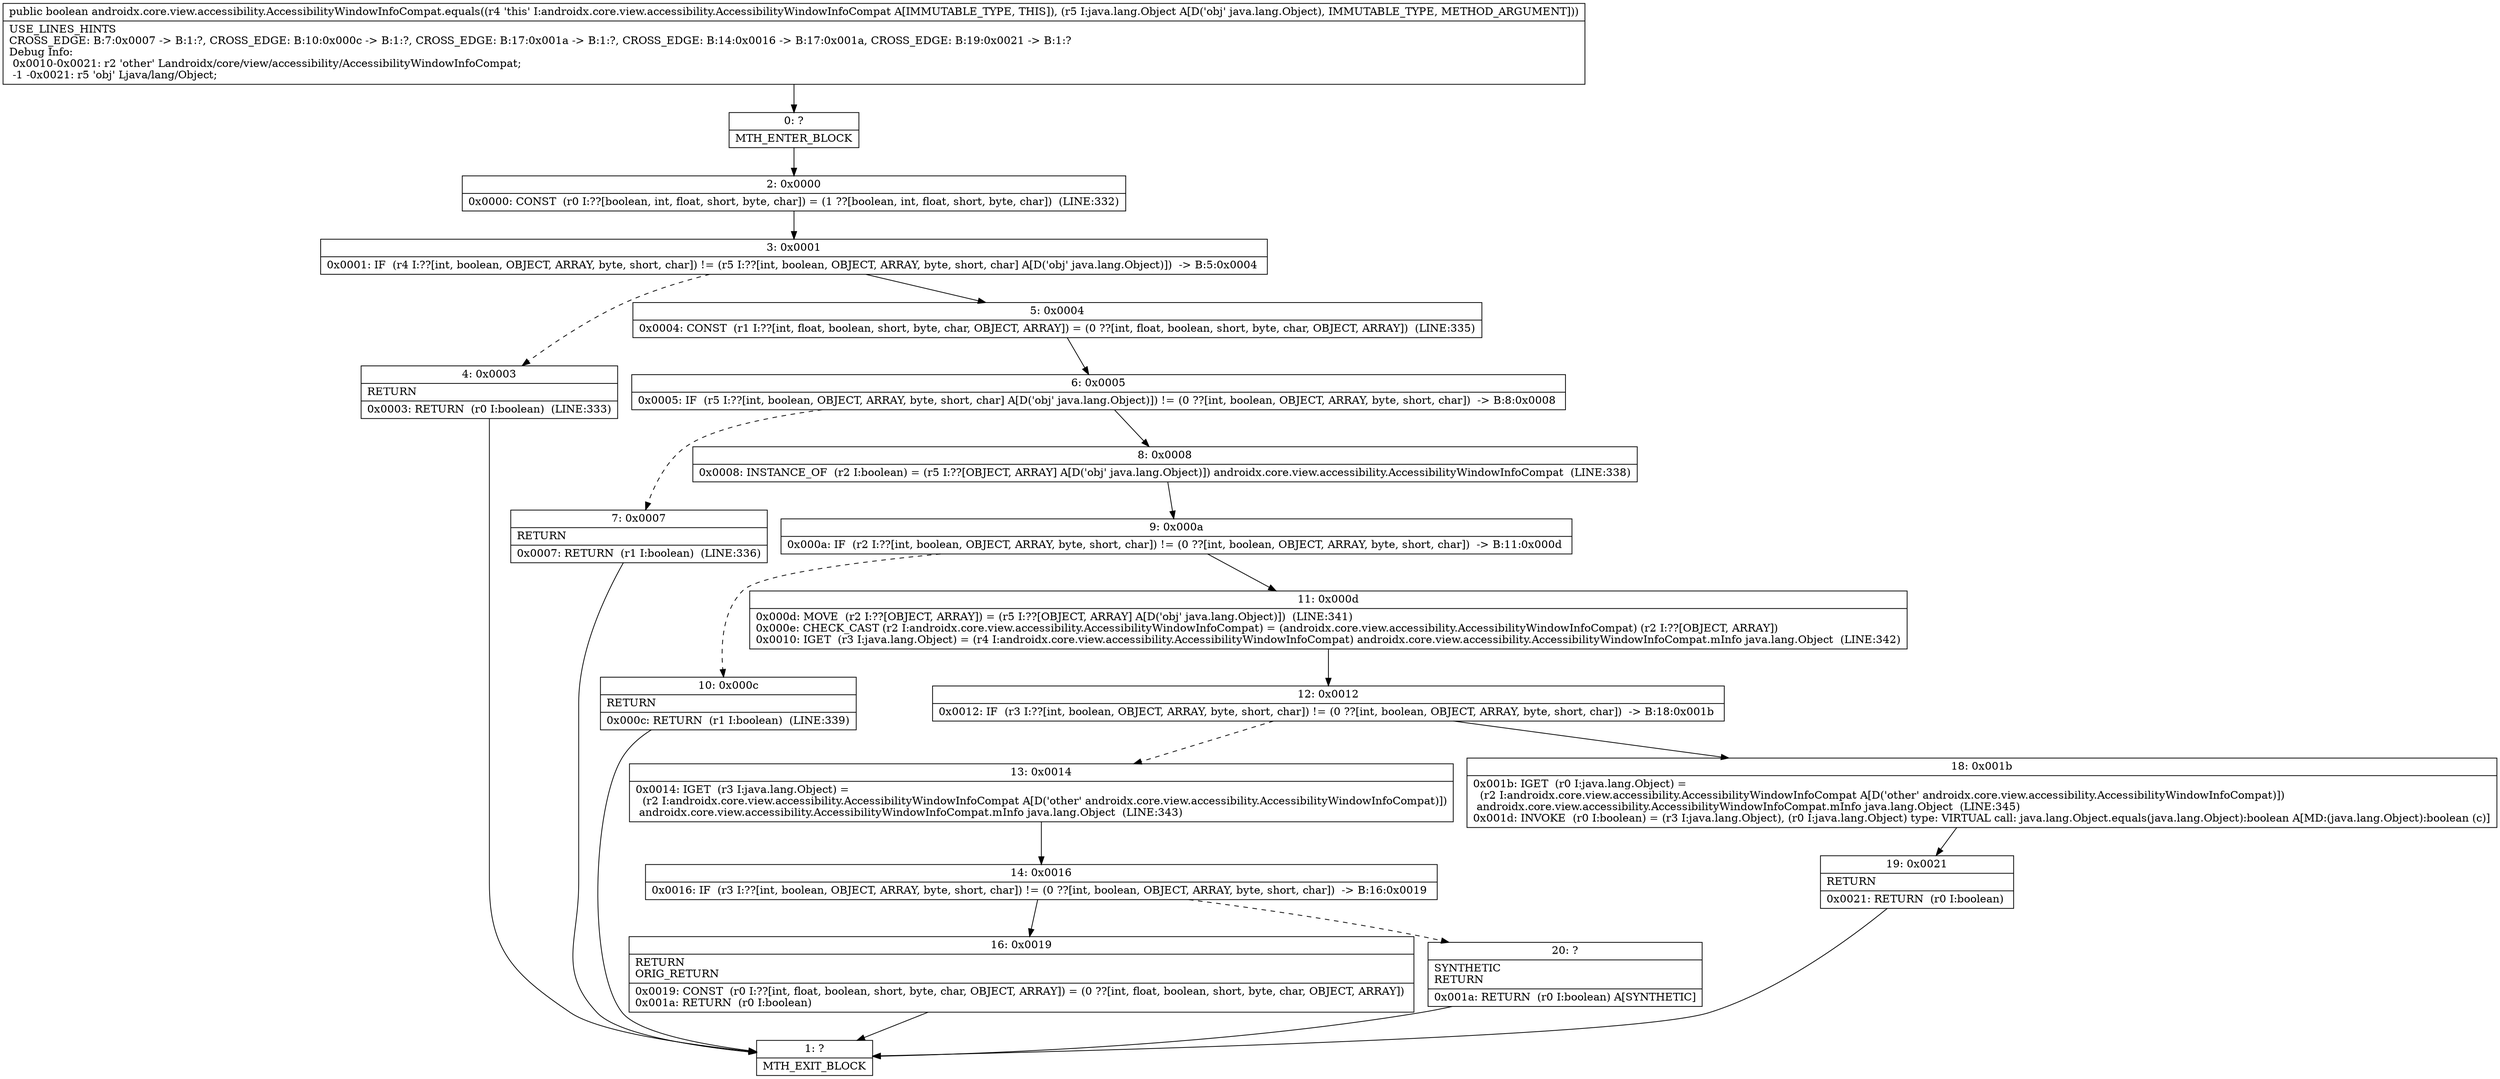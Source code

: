 digraph "CFG forandroidx.core.view.accessibility.AccessibilityWindowInfoCompat.equals(Ljava\/lang\/Object;)Z" {
Node_0 [shape=record,label="{0\:\ ?|MTH_ENTER_BLOCK\l}"];
Node_2 [shape=record,label="{2\:\ 0x0000|0x0000: CONST  (r0 I:??[boolean, int, float, short, byte, char]) = (1 ??[boolean, int, float, short, byte, char])  (LINE:332)\l}"];
Node_3 [shape=record,label="{3\:\ 0x0001|0x0001: IF  (r4 I:??[int, boolean, OBJECT, ARRAY, byte, short, char]) != (r5 I:??[int, boolean, OBJECT, ARRAY, byte, short, char] A[D('obj' java.lang.Object)])  \-\> B:5:0x0004 \l}"];
Node_4 [shape=record,label="{4\:\ 0x0003|RETURN\l|0x0003: RETURN  (r0 I:boolean)  (LINE:333)\l}"];
Node_1 [shape=record,label="{1\:\ ?|MTH_EXIT_BLOCK\l}"];
Node_5 [shape=record,label="{5\:\ 0x0004|0x0004: CONST  (r1 I:??[int, float, boolean, short, byte, char, OBJECT, ARRAY]) = (0 ??[int, float, boolean, short, byte, char, OBJECT, ARRAY])  (LINE:335)\l}"];
Node_6 [shape=record,label="{6\:\ 0x0005|0x0005: IF  (r5 I:??[int, boolean, OBJECT, ARRAY, byte, short, char] A[D('obj' java.lang.Object)]) != (0 ??[int, boolean, OBJECT, ARRAY, byte, short, char])  \-\> B:8:0x0008 \l}"];
Node_7 [shape=record,label="{7\:\ 0x0007|RETURN\l|0x0007: RETURN  (r1 I:boolean)  (LINE:336)\l}"];
Node_8 [shape=record,label="{8\:\ 0x0008|0x0008: INSTANCE_OF  (r2 I:boolean) = (r5 I:??[OBJECT, ARRAY] A[D('obj' java.lang.Object)]) androidx.core.view.accessibility.AccessibilityWindowInfoCompat  (LINE:338)\l}"];
Node_9 [shape=record,label="{9\:\ 0x000a|0x000a: IF  (r2 I:??[int, boolean, OBJECT, ARRAY, byte, short, char]) != (0 ??[int, boolean, OBJECT, ARRAY, byte, short, char])  \-\> B:11:0x000d \l}"];
Node_10 [shape=record,label="{10\:\ 0x000c|RETURN\l|0x000c: RETURN  (r1 I:boolean)  (LINE:339)\l}"];
Node_11 [shape=record,label="{11\:\ 0x000d|0x000d: MOVE  (r2 I:??[OBJECT, ARRAY]) = (r5 I:??[OBJECT, ARRAY] A[D('obj' java.lang.Object)])  (LINE:341)\l0x000e: CHECK_CAST (r2 I:androidx.core.view.accessibility.AccessibilityWindowInfoCompat) = (androidx.core.view.accessibility.AccessibilityWindowInfoCompat) (r2 I:??[OBJECT, ARRAY]) \l0x0010: IGET  (r3 I:java.lang.Object) = (r4 I:androidx.core.view.accessibility.AccessibilityWindowInfoCompat) androidx.core.view.accessibility.AccessibilityWindowInfoCompat.mInfo java.lang.Object  (LINE:342)\l}"];
Node_12 [shape=record,label="{12\:\ 0x0012|0x0012: IF  (r3 I:??[int, boolean, OBJECT, ARRAY, byte, short, char]) != (0 ??[int, boolean, OBJECT, ARRAY, byte, short, char])  \-\> B:18:0x001b \l}"];
Node_13 [shape=record,label="{13\:\ 0x0014|0x0014: IGET  (r3 I:java.lang.Object) = \l  (r2 I:androidx.core.view.accessibility.AccessibilityWindowInfoCompat A[D('other' androidx.core.view.accessibility.AccessibilityWindowInfoCompat)])\l androidx.core.view.accessibility.AccessibilityWindowInfoCompat.mInfo java.lang.Object  (LINE:343)\l}"];
Node_14 [shape=record,label="{14\:\ 0x0016|0x0016: IF  (r3 I:??[int, boolean, OBJECT, ARRAY, byte, short, char]) != (0 ??[int, boolean, OBJECT, ARRAY, byte, short, char])  \-\> B:16:0x0019 \l}"];
Node_16 [shape=record,label="{16\:\ 0x0019|RETURN\lORIG_RETURN\l|0x0019: CONST  (r0 I:??[int, float, boolean, short, byte, char, OBJECT, ARRAY]) = (0 ??[int, float, boolean, short, byte, char, OBJECT, ARRAY]) \l0x001a: RETURN  (r0 I:boolean) \l}"];
Node_20 [shape=record,label="{20\:\ ?|SYNTHETIC\lRETURN\l|0x001a: RETURN  (r0 I:boolean) A[SYNTHETIC]\l}"];
Node_18 [shape=record,label="{18\:\ 0x001b|0x001b: IGET  (r0 I:java.lang.Object) = \l  (r2 I:androidx.core.view.accessibility.AccessibilityWindowInfoCompat A[D('other' androidx.core.view.accessibility.AccessibilityWindowInfoCompat)])\l androidx.core.view.accessibility.AccessibilityWindowInfoCompat.mInfo java.lang.Object  (LINE:345)\l0x001d: INVOKE  (r0 I:boolean) = (r3 I:java.lang.Object), (r0 I:java.lang.Object) type: VIRTUAL call: java.lang.Object.equals(java.lang.Object):boolean A[MD:(java.lang.Object):boolean (c)]\l}"];
Node_19 [shape=record,label="{19\:\ 0x0021|RETURN\l|0x0021: RETURN  (r0 I:boolean) \l}"];
MethodNode[shape=record,label="{public boolean androidx.core.view.accessibility.AccessibilityWindowInfoCompat.equals((r4 'this' I:androidx.core.view.accessibility.AccessibilityWindowInfoCompat A[IMMUTABLE_TYPE, THIS]), (r5 I:java.lang.Object A[D('obj' java.lang.Object), IMMUTABLE_TYPE, METHOD_ARGUMENT]))  | USE_LINES_HINTS\lCROSS_EDGE: B:7:0x0007 \-\> B:1:?, CROSS_EDGE: B:10:0x000c \-\> B:1:?, CROSS_EDGE: B:17:0x001a \-\> B:1:?, CROSS_EDGE: B:14:0x0016 \-\> B:17:0x001a, CROSS_EDGE: B:19:0x0021 \-\> B:1:?\lDebug Info:\l  0x0010\-0x0021: r2 'other' Landroidx\/core\/view\/accessibility\/AccessibilityWindowInfoCompat;\l  \-1 \-0x0021: r5 'obj' Ljava\/lang\/Object;\l}"];
MethodNode -> Node_0;Node_0 -> Node_2;
Node_2 -> Node_3;
Node_3 -> Node_4[style=dashed];
Node_3 -> Node_5;
Node_4 -> Node_1;
Node_5 -> Node_6;
Node_6 -> Node_7[style=dashed];
Node_6 -> Node_8;
Node_7 -> Node_1;
Node_8 -> Node_9;
Node_9 -> Node_10[style=dashed];
Node_9 -> Node_11;
Node_10 -> Node_1;
Node_11 -> Node_12;
Node_12 -> Node_13[style=dashed];
Node_12 -> Node_18;
Node_13 -> Node_14;
Node_14 -> Node_16;
Node_14 -> Node_20[style=dashed];
Node_16 -> Node_1;
Node_20 -> Node_1;
Node_18 -> Node_19;
Node_19 -> Node_1;
}

